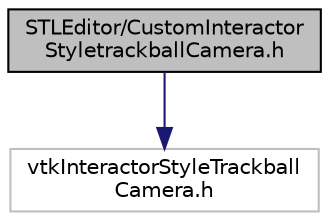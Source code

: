 digraph "STLEditor/CustomInteractorStyletrackballCamera.h"
{
 // LATEX_PDF_SIZE
  edge [fontname="Helvetica",fontsize="10",labelfontname="Helvetica",labelfontsize="10"];
  node [fontname="Helvetica",fontsize="10",shape=record];
  Node1 [label="STLEditor/CustomInteractor\lStyletrackballCamera.h",height=0.2,width=0.4,color="black", fillcolor="grey75", style="filled", fontcolor="black",tooltip=" "];
  Node1 -> Node2 [color="midnightblue",fontsize="10",style="solid"];
  Node2 [label="vtkInteractorStyleTrackball\lCamera.h",height=0.2,width=0.4,color="grey75", fillcolor="white", style="filled",tooltip=" "];
}
